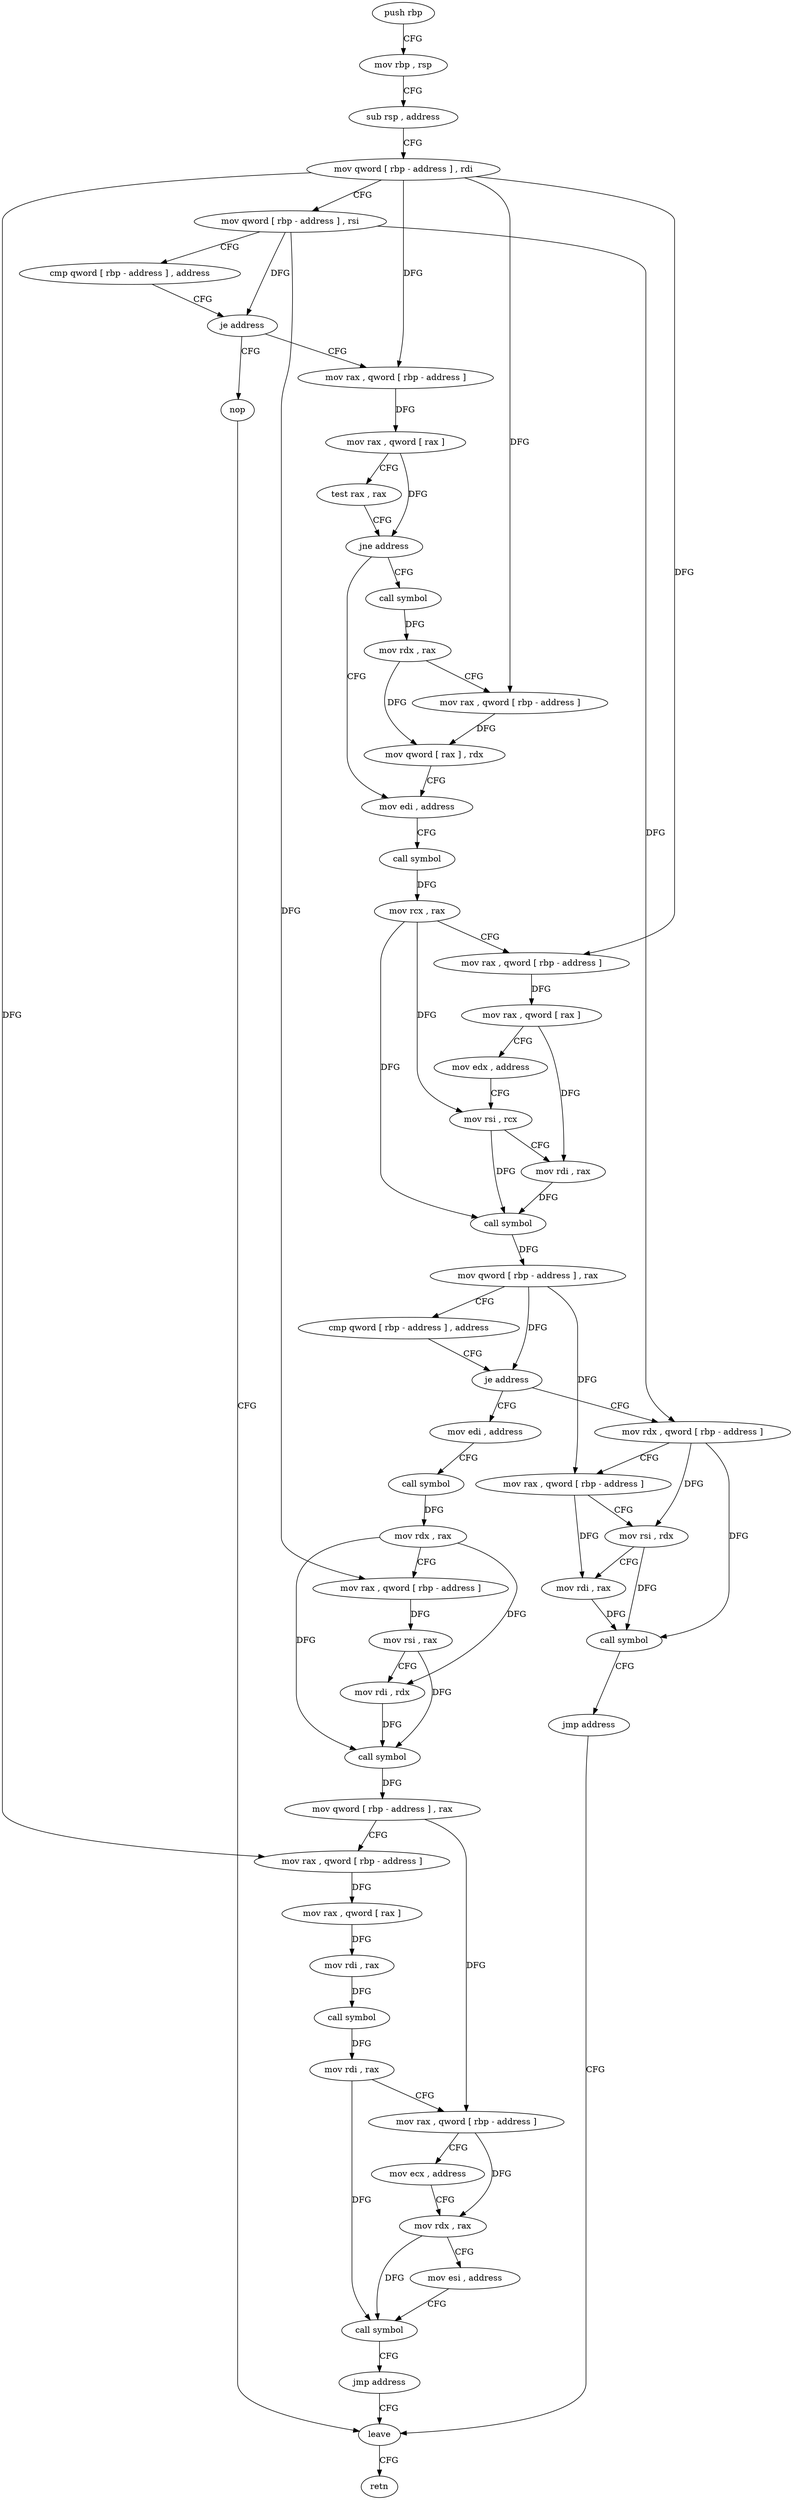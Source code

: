 digraph "func" {
"101937" [label = "push rbp" ]
"101938" [label = "mov rbp , rsp" ]
"101941" [label = "sub rsp , address" ]
"101945" [label = "mov qword [ rbp - address ] , rdi" ]
"101949" [label = "mov qword [ rbp - address ] , rsi" ]
"101953" [label = "cmp qword [ rbp - address ] , address" ]
"101958" [label = "je address" ]
"102133" [label = "nop" ]
"101964" [label = "mov rax , qword [ rbp - address ]" ]
"102134" [label = "leave" ]
"101968" [label = "mov rax , qword [ rax ]" ]
"101971" [label = "test rax , rax" ]
"101974" [label = "jne address" ]
"101991" [label = "mov edi , address" ]
"101976" [label = "call symbol" ]
"101996" [label = "call symbol" ]
"102001" [label = "mov rcx , rax" ]
"102004" [label = "mov rax , qword [ rbp - address ]" ]
"102008" [label = "mov rax , qword [ rax ]" ]
"102011" [label = "mov edx , address" ]
"102016" [label = "mov rsi , rcx" ]
"102019" [label = "mov rdi , rax" ]
"102022" [label = "call symbol" ]
"102027" [label = "mov qword [ rbp - address ] , rax" ]
"102031" [label = "cmp qword [ rbp - address ] , address" ]
"102036" [label = "je address" ]
"102059" [label = "mov edi , address" ]
"102038" [label = "mov rdx , qword [ rbp - address ]" ]
"101981" [label = "mov rdx , rax" ]
"101984" [label = "mov rax , qword [ rbp - address ]" ]
"101988" [label = "mov qword [ rax ] , rdx" ]
"102064" [label = "call symbol" ]
"102069" [label = "mov rdx , rax" ]
"102072" [label = "mov rax , qword [ rbp - address ]" ]
"102076" [label = "mov rsi , rax" ]
"102079" [label = "mov rdi , rdx" ]
"102082" [label = "call symbol" ]
"102087" [label = "mov qword [ rbp - address ] , rax" ]
"102091" [label = "mov rax , qword [ rbp - address ]" ]
"102095" [label = "mov rax , qword [ rax ]" ]
"102098" [label = "mov rdi , rax" ]
"102101" [label = "call symbol" ]
"102106" [label = "mov rdi , rax" ]
"102109" [label = "mov rax , qword [ rbp - address ]" ]
"102113" [label = "mov ecx , address" ]
"102118" [label = "mov rdx , rax" ]
"102121" [label = "mov esi , address" ]
"102126" [label = "call symbol" ]
"102131" [label = "jmp address" ]
"102042" [label = "mov rax , qword [ rbp - address ]" ]
"102046" [label = "mov rsi , rdx" ]
"102049" [label = "mov rdi , rax" ]
"102052" [label = "call symbol" ]
"102057" [label = "jmp address" ]
"102135" [label = "retn" ]
"101937" -> "101938" [ label = "CFG" ]
"101938" -> "101941" [ label = "CFG" ]
"101941" -> "101945" [ label = "CFG" ]
"101945" -> "101949" [ label = "CFG" ]
"101945" -> "101964" [ label = "DFG" ]
"101945" -> "102004" [ label = "DFG" ]
"101945" -> "101984" [ label = "DFG" ]
"101945" -> "102091" [ label = "DFG" ]
"101949" -> "101953" [ label = "CFG" ]
"101949" -> "101958" [ label = "DFG" ]
"101949" -> "102072" [ label = "DFG" ]
"101949" -> "102038" [ label = "DFG" ]
"101953" -> "101958" [ label = "CFG" ]
"101958" -> "102133" [ label = "CFG" ]
"101958" -> "101964" [ label = "CFG" ]
"102133" -> "102134" [ label = "CFG" ]
"101964" -> "101968" [ label = "DFG" ]
"102134" -> "102135" [ label = "CFG" ]
"101968" -> "101971" [ label = "CFG" ]
"101968" -> "101974" [ label = "DFG" ]
"101971" -> "101974" [ label = "CFG" ]
"101974" -> "101991" [ label = "CFG" ]
"101974" -> "101976" [ label = "CFG" ]
"101991" -> "101996" [ label = "CFG" ]
"101976" -> "101981" [ label = "DFG" ]
"101996" -> "102001" [ label = "DFG" ]
"102001" -> "102004" [ label = "CFG" ]
"102001" -> "102016" [ label = "DFG" ]
"102001" -> "102022" [ label = "DFG" ]
"102004" -> "102008" [ label = "DFG" ]
"102008" -> "102011" [ label = "CFG" ]
"102008" -> "102019" [ label = "DFG" ]
"102011" -> "102016" [ label = "CFG" ]
"102016" -> "102019" [ label = "CFG" ]
"102016" -> "102022" [ label = "DFG" ]
"102019" -> "102022" [ label = "DFG" ]
"102022" -> "102027" [ label = "DFG" ]
"102027" -> "102031" [ label = "CFG" ]
"102027" -> "102036" [ label = "DFG" ]
"102027" -> "102042" [ label = "DFG" ]
"102031" -> "102036" [ label = "CFG" ]
"102036" -> "102059" [ label = "CFG" ]
"102036" -> "102038" [ label = "CFG" ]
"102059" -> "102064" [ label = "CFG" ]
"102038" -> "102042" [ label = "CFG" ]
"102038" -> "102046" [ label = "DFG" ]
"102038" -> "102052" [ label = "DFG" ]
"101981" -> "101984" [ label = "CFG" ]
"101981" -> "101988" [ label = "DFG" ]
"101984" -> "101988" [ label = "DFG" ]
"101988" -> "101991" [ label = "CFG" ]
"102064" -> "102069" [ label = "DFG" ]
"102069" -> "102072" [ label = "CFG" ]
"102069" -> "102079" [ label = "DFG" ]
"102069" -> "102082" [ label = "DFG" ]
"102072" -> "102076" [ label = "DFG" ]
"102076" -> "102079" [ label = "CFG" ]
"102076" -> "102082" [ label = "DFG" ]
"102079" -> "102082" [ label = "DFG" ]
"102082" -> "102087" [ label = "DFG" ]
"102087" -> "102091" [ label = "CFG" ]
"102087" -> "102109" [ label = "DFG" ]
"102091" -> "102095" [ label = "DFG" ]
"102095" -> "102098" [ label = "DFG" ]
"102098" -> "102101" [ label = "DFG" ]
"102101" -> "102106" [ label = "DFG" ]
"102106" -> "102109" [ label = "CFG" ]
"102106" -> "102126" [ label = "DFG" ]
"102109" -> "102113" [ label = "CFG" ]
"102109" -> "102118" [ label = "DFG" ]
"102113" -> "102118" [ label = "CFG" ]
"102118" -> "102121" [ label = "CFG" ]
"102118" -> "102126" [ label = "DFG" ]
"102121" -> "102126" [ label = "CFG" ]
"102126" -> "102131" [ label = "CFG" ]
"102131" -> "102134" [ label = "CFG" ]
"102042" -> "102046" [ label = "CFG" ]
"102042" -> "102049" [ label = "DFG" ]
"102046" -> "102049" [ label = "CFG" ]
"102046" -> "102052" [ label = "DFG" ]
"102049" -> "102052" [ label = "DFG" ]
"102052" -> "102057" [ label = "CFG" ]
"102057" -> "102134" [ label = "CFG" ]
}
